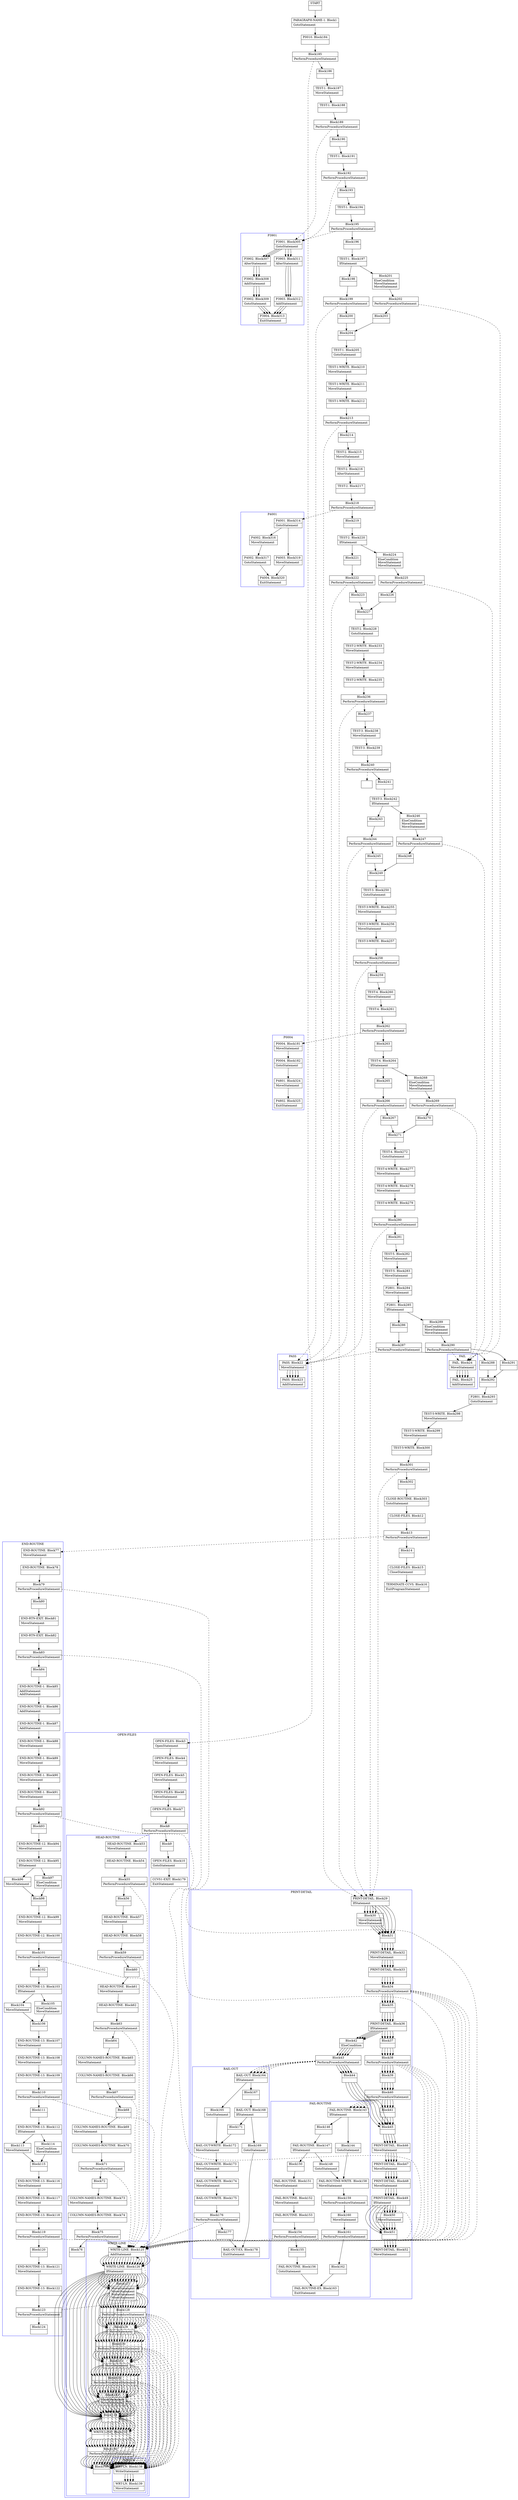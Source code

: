 digraph Cfg {
compound=true;
node [
shape = "record"
]

edge [
arrowtail = "empty"
]
Block0 [
label = "{START|}"
]
Block1 [
label = "{PARAGRAPH-NAME-1. Block1|GotoStatement\l}"
]
Block184 [
label = "{P0010. Block184|}"
]
Block185 [
label = "{Block185|PerformProcedureStatement\l}"
]
subgraph cluster_29{
color = blue;
label = "OPEN-FILES";
Block3 [
label = "{OPEN-FILES. Block3|OpenStatement\l}"
]
Block4 [
label = "{OPEN-FILES. Block4|MoveStatement\l}"
]
Block5 [
label = "{OPEN-FILES. Block5|MoveStatement\l}"
]
Block6 [
label = "{OPEN-FILES. Block6|MoveStatement\l}"
]
Block7 [
label = "{OPEN-FILES. Block7|}"
]
Block8 [
label = "{Block8|PerformProcedureStatement\l}"
]
subgraph cluster_1{
color = blue;
label = "HEAD-ROUTINE";
Block53 [
label = "{HEAD-ROUTINE. Block53|MoveStatement\l}"
]
Block54 [
label = "{HEAD-ROUTINE. Block54|}"
]
Block55 [
label = "{Block55|PerformProcedureStatement\l}"
]
subgraph cluster_7{
color = blue;
label = "WRITE-LINE";
Block125 [
label = "{WRITE-LINE. Block125|AddStatement\l}"
]
Block126 [
label = "{WRITE-LINE. Block126|IfStatement\l}"
]
Block127 [
label = "{Block127|MoveStatement\lMoveStatement\lWriteStatement\lMoveStatement\l}"
]
Block128 [
label = "{Block128|PerformProcedureStatement\l}"
]
subgraph cluster_20{
color = blue;
label = "WRT-LN";
Block138 [
label = "{WRT-LN. Block138|WriteStatement\l}"
]
Block139 [
label = "{WRT-LN. Block139|MoveStatement\l}"
]
Block138 -> Block139

}
Block128 -> Block138 [style=dashed]

Block129 [
label = "{Block129|MoveStatement\l}"
]
Block130 [
label = "{Block130|PerformProcedureStatement\l}"
]
subgraph cluster_21{
color = blue;
label = "WRT-LN";
Block138 [
label = "{WRT-LN. Block138|WriteStatement\l}"
]
Block139 [
label = "{WRT-LN. Block139|MoveStatement\l}"
]
Block138 -> Block139

}
Block130 -> Block138 [style=dashed]

Block131 [
label = "{Block131|MoveStatement\l}"
]
Block132 [
label = "{Block132|PerformProcedureStatement\l}"
]
subgraph cluster_22{
color = blue;
label = "WRT-LN";
Block138 [
label = "{WRT-LN. Block138|WriteStatement\l}"
]
Block139 [
label = "{WRT-LN. Block139|MoveStatement\l}"
]
Block138 -> Block139

}
Block132 -> Block138 [style=dashed]

Block133 [
label = "{Block133|MoveStatement\lMoveStatement\l}"
]
Block134 [
label = "{Block134|}"
]
Block135 [
label = "{WRITE-LINE. Block135|}"
]
Block136 [
label = "{Block136|PerformProcedureStatement\l}"
]
subgraph cluster_23{
color = blue;
label = "WRT-LN";
Block138 [
label = "{WRT-LN. Block138|WriteStatement\l}"
]
Block139 [
label = "{WRT-LN. Block139|MoveStatement\l}"
]
Block138 -> Block139

}
Block136 -> Block138 [style=dashed]

Block137 [
label = "{Block137|}"
]
Block125 -> Block126
Block126 -> Block127
Block126 -> Block134
Block127 -> Block128
Block128 -> Block129
Block129 -> Block130
Block130 -> Block131
Block131 -> Block132
Block132 -> Block133
Block133 -> Block134
Block134 -> Block135
Block135 -> Block136
Block136 -> Block137

}
Block55 -> Block125 [style=dashed]

Block56 [
label = "{Block56|}"
]
Block57 [
label = "{HEAD-ROUTINE. Block57|MoveStatement\l}"
]
Block58 [
label = "{HEAD-ROUTINE. Block58|}"
]
Block59 [
label = "{Block59|PerformProcedureStatement\l}"
]
subgraph cluster_8{
color = blue;
label = "WRITE-LINE";
Block125 [
label = "{WRITE-LINE. Block125|AddStatement\l}"
]
Block126 [
label = "{WRITE-LINE. Block126|IfStatement\l}"
]
Block127 [
label = "{Block127|MoveStatement\lMoveStatement\lWriteStatement\lMoveStatement\l}"
]
Block128 [
label = "{Block128|PerformProcedureStatement\l}"
]
Block128 -> Block138 [style=dashed]

Block129 [
label = "{Block129|MoveStatement\l}"
]
Block130 [
label = "{Block130|PerformProcedureStatement\l}"
]
Block130 -> Block138 [style=dashed]

Block131 [
label = "{Block131|MoveStatement\l}"
]
Block132 [
label = "{Block132|PerformProcedureStatement\l}"
]
Block132 -> Block138 [style=dashed]

Block133 [
label = "{Block133|MoveStatement\lMoveStatement\l}"
]
Block134 [
label = "{Block134|}"
]
Block135 [
label = "{WRITE-LINE. Block135|}"
]
Block136 [
label = "{Block136|PerformProcedureStatement\l}"
]
Block136 -> Block138 [style=dashed]

Block137 [
label = "{Block137|}"
]
Block125 -> Block126
Block126 -> Block127
Block126 -> Block134
Block127 -> Block128
Block128 -> Block129
Block129 -> Block130
Block130 -> Block131
Block131 -> Block132
Block132 -> Block133
Block133 -> Block134
Block134 -> Block135
Block135 -> Block136
Block136 -> Block137

}
Block59 -> Block125 [style=dashed]

Block60 [
label = "{Block60|}"
]
Block61 [
label = "{HEAD-ROUTINE. Block61|MoveStatement\l}"
]
Block62 [
label = "{HEAD-ROUTINE. Block62|}"
]
Block63 [
label = "{Block63|PerformProcedureStatement\l}"
]
subgraph cluster_9{
color = blue;
label = "WRITE-LINE";
Block125 [
label = "{WRITE-LINE. Block125|AddStatement\l}"
]
Block126 [
label = "{WRITE-LINE. Block126|IfStatement\l}"
]
Block127 [
label = "{Block127|MoveStatement\lMoveStatement\lWriteStatement\lMoveStatement\l}"
]
Block128 [
label = "{Block128|PerformProcedureStatement\l}"
]
Block128 -> Block138 [style=dashed]

Block129 [
label = "{Block129|MoveStatement\l}"
]
Block130 [
label = "{Block130|PerformProcedureStatement\l}"
]
Block130 -> Block138 [style=dashed]

Block131 [
label = "{Block131|MoveStatement\l}"
]
Block132 [
label = "{Block132|PerformProcedureStatement\l}"
]
Block132 -> Block138 [style=dashed]

Block133 [
label = "{Block133|MoveStatement\lMoveStatement\l}"
]
Block134 [
label = "{Block134|}"
]
Block135 [
label = "{WRITE-LINE. Block135|}"
]
Block136 [
label = "{Block136|PerformProcedureStatement\l}"
]
Block136 -> Block138 [style=dashed]

Block137 [
label = "{Block137|}"
]
Block125 -> Block126
Block126 -> Block127
Block126 -> Block134
Block127 -> Block128
Block128 -> Block129
Block129 -> Block130
Block130 -> Block131
Block131 -> Block132
Block132 -> Block133
Block133 -> Block134
Block134 -> Block135
Block135 -> Block136
Block136 -> Block137

}
Block63 -> Block125 [style=dashed]

Block64 [
label = "{Block64|}"
]
Block65 [
label = "{COLUMN-NAMES-ROUTINE. Block65|MoveStatement\l}"
]
Block66 [
label = "{COLUMN-NAMES-ROUTINE. Block66|}"
]
Block67 [
label = "{Block67|PerformProcedureStatement\l}"
]
subgraph cluster_10{
color = blue;
label = "WRITE-LINE";
Block125 [
label = "{WRITE-LINE. Block125|AddStatement\l}"
]
Block126 [
label = "{WRITE-LINE. Block126|IfStatement\l}"
]
Block127 [
label = "{Block127|MoveStatement\lMoveStatement\lWriteStatement\lMoveStatement\l}"
]
Block128 [
label = "{Block128|PerformProcedureStatement\l}"
]
Block128 -> Block138 [style=dashed]

Block129 [
label = "{Block129|MoveStatement\l}"
]
Block130 [
label = "{Block130|PerformProcedureStatement\l}"
]
Block130 -> Block138 [style=dashed]

Block131 [
label = "{Block131|MoveStatement\l}"
]
Block132 [
label = "{Block132|PerformProcedureStatement\l}"
]
Block132 -> Block138 [style=dashed]

Block133 [
label = "{Block133|MoveStatement\lMoveStatement\l}"
]
Block134 [
label = "{Block134|}"
]
Block135 [
label = "{WRITE-LINE. Block135|}"
]
Block136 [
label = "{Block136|PerformProcedureStatement\l}"
]
Block136 -> Block138 [style=dashed]

Block137 [
label = "{Block137|}"
]
Block125 -> Block126
Block126 -> Block127
Block126 -> Block134
Block127 -> Block128
Block128 -> Block129
Block129 -> Block130
Block130 -> Block131
Block131 -> Block132
Block132 -> Block133
Block133 -> Block134
Block134 -> Block135
Block135 -> Block136
Block136 -> Block137

}
Block67 -> Block125 [style=dashed]

Block68 [
label = "{Block68|}"
]
Block69 [
label = "{COLUMN-NAMES-ROUTINE. Block69|MoveStatement\l}"
]
Block70 [
label = "{COLUMN-NAMES-ROUTINE. Block70|}"
]
Block71 [
label = "{Block71|PerformProcedureStatement\l}"
]
subgraph cluster_11{
color = blue;
label = "WRITE-LINE";
Block125 [
label = "{WRITE-LINE. Block125|AddStatement\l}"
]
Block126 [
label = "{WRITE-LINE. Block126|IfStatement\l}"
]
Block127 [
label = "{Block127|MoveStatement\lMoveStatement\lWriteStatement\lMoveStatement\l}"
]
Block128 [
label = "{Block128|PerformProcedureStatement\l}"
]
Block128 -> Block138 [style=dashed]

Block129 [
label = "{Block129|MoveStatement\l}"
]
Block130 [
label = "{Block130|PerformProcedureStatement\l}"
]
Block130 -> Block138 [style=dashed]

Block131 [
label = "{Block131|MoveStatement\l}"
]
Block132 [
label = "{Block132|PerformProcedureStatement\l}"
]
Block132 -> Block138 [style=dashed]

Block133 [
label = "{Block133|MoveStatement\lMoveStatement\l}"
]
Block134 [
label = "{Block134|}"
]
Block135 [
label = "{WRITE-LINE. Block135|}"
]
Block136 [
label = "{Block136|PerformProcedureStatement\l}"
]
Block136 -> Block138 [style=dashed]

Block137 [
label = "{Block137|}"
]
Block125 -> Block126
Block126 -> Block127
Block126 -> Block134
Block127 -> Block128
Block128 -> Block129
Block129 -> Block130
Block130 -> Block131
Block131 -> Block132
Block132 -> Block133
Block133 -> Block134
Block134 -> Block135
Block135 -> Block136
Block136 -> Block137

}
Block71 -> Block125 [style=dashed]

Block72 [
label = "{Block72|}"
]
Block73 [
label = "{COLUMN-NAMES-ROUTINE. Block73|MoveStatement\l}"
]
Block74 [
label = "{COLUMN-NAMES-ROUTINE. Block74|}"
]
Block75 [
label = "{Block75|PerformProcedureStatement\l}"
]
subgraph cluster_12{
color = blue;
label = "WRITE-LINE";
Block125 [
label = "{WRITE-LINE. Block125|AddStatement\l}"
]
Block126 [
label = "{WRITE-LINE. Block126|IfStatement\l}"
]
Block127 [
label = "{Block127|MoveStatement\lMoveStatement\lWriteStatement\lMoveStatement\l}"
]
Block128 [
label = "{Block128|PerformProcedureStatement\l}"
]
Block128 -> Block138 [style=dashed]

Block129 [
label = "{Block129|MoveStatement\l}"
]
Block130 [
label = "{Block130|PerformProcedureStatement\l}"
]
Block130 -> Block138 [style=dashed]

Block131 [
label = "{Block131|MoveStatement\l}"
]
Block132 [
label = "{Block132|PerformProcedureStatement\l}"
]
Block132 -> Block138 [style=dashed]

Block133 [
label = "{Block133|MoveStatement\lMoveStatement\l}"
]
Block134 [
label = "{Block134|}"
]
Block135 [
label = "{WRITE-LINE. Block135|}"
]
Block136 [
label = "{Block136|PerformProcedureStatement\l}"
]
Block136 -> Block138 [style=dashed]

Block137 [
label = "{Block137|}"
]
Block125 -> Block126
Block126 -> Block127
Block126 -> Block134
Block127 -> Block128
Block128 -> Block129
Block129 -> Block130
Block130 -> Block131
Block131 -> Block132
Block132 -> Block133
Block133 -> Block134
Block134 -> Block135
Block135 -> Block136
Block136 -> Block137

}
Block75 -> Block125 [style=dashed]

Block76 [
label = "{Block76|}"
]
Block53 -> Block54
Block54 -> Block55
Block55 -> Block56
Block56 -> Block57
Block57 -> Block58
Block58 -> Block59
Block59 -> Block60
Block60 -> Block61
Block61 -> Block62
Block62 -> Block63
Block63 -> Block64
Block64 -> Block65
Block65 -> Block66
Block66 -> Block67
Block67 -> Block68
Block68 -> Block69
Block69 -> Block70
Block70 -> Block71
Block71 -> Block72
Block72 -> Block73
Block73 -> Block74
Block74 -> Block75
Block75 -> Block76

}
Block8 -> Block53 [style=dashed]

Block9 [
label = "{Block9|}"
]
Block10 [
label = "{OPEN-FILES. Block10|GotoStatement\l}"
]
Block179 [
label = "{CCVS1-EXIT. Block179|ExitStatement\l}"
]
Block3 -> Block4
Block4 -> Block5
Block5 -> Block6
Block6 -> Block7
Block7 -> Block8
Block8 -> Block9
Block9 -> Block10
Block10 -> Block179

}
Block185 -> Block3 [style=dashed]

Block186 [
label = "{Block186|}"
]
Block187 [
label = "{TEST-1. Block187|MoveStatement\l}"
]
Block188 [
label = "{TEST-1. Block188|}"
]
Block189 [
label = "{Block189|PerformProcedureStatement\l}"
]
subgraph cluster_30{
color = blue;
label = "P3901";
Block305 [
label = "{P3901. Block305|GotoStatement\l}"
]
Block307 [
label = "{P3902. Block307|AlterStatement\l}"
]
Block308 [
label = "{P3902. Block308|AddStatement\l}"
]
Block309 [
label = "{P3902. Block309|GotoStatement\l}"
]
Block313 [
label = "{P3904. Block313|ExitStatement\l}"
]
Block311 [
label = "{P3903. Block311|AlterStatement\l}"
]
Block312 [
label = "{P3903. Block312|AddStatement\l}"
]
Block305 -> Block307
Block305 -> Block311
Block307 -> Block308
Block308 -> Block309
Block309 -> Block313
Block311 -> Block312
Block312 -> Block313

}
Block189 -> Block305 [style=dashed]

Block190 [
label = "{Block190|}"
]
Block191 [
label = "{TEST-1. Block191|}"
]
Block192 [
label = "{Block192|PerformProcedureStatement\l}"
]
subgraph cluster_31{
color = blue;
label = "P3901";
Block305 [
label = "{P3901. Block305|GotoStatement\l}"
]
Block307 [
label = "{P3902. Block307|AlterStatement\l}"
]
Block308 [
label = "{P3902. Block308|AddStatement\l}"
]
Block309 [
label = "{P3902. Block309|GotoStatement\l}"
]
Block313 [
label = "{P3904. Block313|ExitStatement\l}"
]
Block311 [
label = "{P3903. Block311|AlterStatement\l}"
]
Block312 [
label = "{P3903. Block312|AddStatement\l}"
]
Block305 -> Block307
Block305 -> Block311
Block307 -> Block308
Block308 -> Block309
Block309 -> Block313
Block311 -> Block312
Block312 -> Block313

}
Block192 -> Block305 [style=dashed]

Block193 [
label = "{Block193|}"
]
Block194 [
label = "{TEST-1. Block194|}"
]
Block195 [
label = "{Block195|PerformProcedureStatement\l}"
]
subgraph cluster_32{
color = blue;
label = "P3901";
Block305 [
label = "{P3901. Block305|GotoStatement\l}"
]
Block307 [
label = "{P3902. Block307|AlterStatement\l}"
]
Block308 [
label = "{P3902. Block308|AddStatement\l}"
]
Block309 [
label = "{P3902. Block309|GotoStatement\l}"
]
Block313 [
label = "{P3904. Block313|ExitStatement\l}"
]
Block311 [
label = "{P3903. Block311|AlterStatement\l}"
]
Block312 [
label = "{P3903. Block312|AddStatement\l}"
]
Block305 -> Block307
Block305 -> Block311
Block307 -> Block308
Block308 -> Block309
Block309 -> Block313
Block311 -> Block312
Block312 -> Block313

}
Block195 -> Block305 [style=dashed]

Block196 [
label = "{Block196|}"
]
Block197 [
label = "{TEST-1. Block197|IfStatement\l}"
]
Block198 [
label = "{Block198|}"
]
Block199 [
label = "{Block199|PerformProcedureStatement\l}"
]
subgraph cluster_33{
color = blue;
label = "PASS";
Block22 [
label = "{PASS. Block22|MoveStatement\l}"
]
Block23 [
label = "{PASS. Block23|AddStatement\l}"
]
Block22 -> Block23

}
Block199 -> Block22 [style=dashed]

Block200 [
label = "{Block200|}"
]
Block204 [
label = "{Block204|}"
]
Block205 [
label = "{TEST-1. Block205|GotoStatement\l}"
]
Block210 [
label = "{TEST-1-WRITE. Block210|MoveStatement\l}"
]
Block211 [
label = "{TEST-1-WRITE. Block211|MoveStatement\l}"
]
Block212 [
label = "{TEST-1-WRITE. Block212|}"
]
Block213 [
label = "{Block213|PerformProcedureStatement\l}"
]
subgraph cluster_36{
color = blue;
label = "PRINT-DETAIL";
Block29 [
label = "{PRINT-DETAIL. Block29|IfStatement\l}"
]
Block30 [
label = "{Block30|MoveStatement\lMoveStatement\l}"
]
Block31 [
label = "{Block31|}"
]
Block32 [
label = "{PRINT-DETAIL. Block32|MoveStatement\l}"
]
Block33 [
label = "{PRINT-DETAIL. Block33|}"
]
Block34 [
label = "{Block34|PerformProcedureStatement\l}"
]
subgraph cluster_3{
color = blue;
label = "WRITE-LINE";
Block125 [
label = "{WRITE-LINE. Block125|AddStatement\l}"
]
Block126 [
label = "{WRITE-LINE. Block126|IfStatement\l}"
]
Block127 [
label = "{Block127|MoveStatement\lMoveStatement\lWriteStatement\lMoveStatement\l}"
]
Block128 [
label = "{Block128|PerformProcedureStatement\l}"
]
Block128 -> Block138 [style=dashed]

Block129 [
label = "{Block129|MoveStatement\l}"
]
Block130 [
label = "{Block130|PerformProcedureStatement\l}"
]
Block130 -> Block138 [style=dashed]

Block131 [
label = "{Block131|MoveStatement\l}"
]
Block132 [
label = "{Block132|PerformProcedureStatement\l}"
]
Block132 -> Block138 [style=dashed]

Block133 [
label = "{Block133|MoveStatement\lMoveStatement\l}"
]
Block134 [
label = "{Block134|}"
]
Block135 [
label = "{WRITE-LINE. Block135|}"
]
Block136 [
label = "{Block136|PerformProcedureStatement\l}"
]
Block136 -> Block138 [style=dashed]

Block137 [
label = "{Block137|}"
]
Block125 -> Block126
Block126 -> Block127
Block126 -> Block134
Block127 -> Block128
Block128 -> Block129
Block129 -> Block130
Block130 -> Block131
Block131 -> Block132
Block132 -> Block133
Block133 -> Block134
Block134 -> Block135
Block135 -> Block136
Block136 -> Block137

}
Block34 -> Block125 [style=dashed]

Block35 [
label = "{Block35|}"
]
Block36 [
label = "{PRINT-DETAIL. Block36|IfStatement\l}"
]
Block37 [
label = "{Block37|}"
]
Block38 [
label = "{Block38|PerformProcedureStatement\l}"
]
subgraph cluster_4{
color = blue;
label = "WRITE-LINE";
Block125 [
label = "{WRITE-LINE. Block125|AddStatement\l}"
]
Block126 [
label = "{WRITE-LINE. Block126|IfStatement\l}"
]
Block127 [
label = "{Block127|MoveStatement\lMoveStatement\lWriteStatement\lMoveStatement\l}"
]
Block128 [
label = "{Block128|PerformProcedureStatement\l}"
]
Block128 -> Block138 [style=dashed]

Block129 [
label = "{Block129|MoveStatement\l}"
]
Block130 [
label = "{Block130|PerformProcedureStatement\l}"
]
Block130 -> Block138 [style=dashed]

Block131 [
label = "{Block131|MoveStatement\l}"
]
Block132 [
label = "{Block132|PerformProcedureStatement\l}"
]
Block132 -> Block138 [style=dashed]

Block133 [
label = "{Block133|MoveStatement\lMoveStatement\l}"
]
Block134 [
label = "{Block134|}"
]
Block135 [
label = "{WRITE-LINE. Block135|}"
]
Block136 [
label = "{Block136|PerformProcedureStatement\l}"
]
Block136 -> Block138 [style=dashed]

Block137 [
label = "{Block137|}"
]
Block125 -> Block126
Block126 -> Block127
Block126 -> Block134
Block127 -> Block128
Block128 -> Block129
Block129 -> Block130
Block130 -> Block131
Block131 -> Block132
Block132 -> Block133
Block133 -> Block134
Block134 -> Block135
Block135 -> Block136
Block136 -> Block137

}
Block38 -> Block125 [style=dashed]

Block39 [
label = "{Block39|}"
]
Block40 [
label = "{Block40|PerformProcedureStatement\l}"
]
subgraph cluster_5{
color = blue;
label = "FAIL-ROUTINE";
Block143 [
label = "{FAIL-ROUTINE. Block143|IfStatement\l}"
]
Block144 [
label = "{Block144|GotoStatement\l}"
]
Block158 [
label = "{FAIL-ROUTINE-WRITE. Block158|MoveStatement\l}"
]
Block159 [
label = "{Block159|PerformProcedureStatement\l}"
]
subgraph cluster_26{
color = blue;
label = "WRITE-LINE";
Block125 [
label = "{WRITE-LINE. Block125|AddStatement\l}"
]
Block126 [
label = "{WRITE-LINE. Block126|IfStatement\l}"
]
Block127 [
label = "{Block127|MoveStatement\lMoveStatement\lWriteStatement\lMoveStatement\l}"
]
Block128 [
label = "{Block128|PerformProcedureStatement\l}"
]
Block128 -> Block138 [style=dashed]

Block129 [
label = "{Block129|MoveStatement\l}"
]
Block130 [
label = "{Block130|PerformProcedureStatement\l}"
]
Block130 -> Block138 [style=dashed]

Block131 [
label = "{Block131|MoveStatement\l}"
]
Block132 [
label = "{Block132|PerformProcedureStatement\l}"
]
Block132 -> Block138 [style=dashed]

Block133 [
label = "{Block133|MoveStatement\lMoveStatement\l}"
]
Block134 [
label = "{Block134|}"
]
Block135 [
label = "{WRITE-LINE. Block135|}"
]
Block136 [
label = "{Block136|PerformProcedureStatement\l}"
]
Block136 -> Block138 [style=dashed]

Block137 [
label = "{Block137|}"
]
Block125 -> Block126
Block126 -> Block127
Block126 -> Block134
Block127 -> Block128
Block128 -> Block129
Block129 -> Block130
Block130 -> Block131
Block131 -> Block132
Block132 -> Block133
Block133 -> Block134
Block134 -> Block135
Block135 -> Block136
Block136 -> Block137

}
Block159 -> Block125 [style=dashed]

Block160 [
label = "{Block160|MoveStatement\l}"
]
Block161 [
label = "{Block161|PerformProcedureStatement\l}"
]
subgraph cluster_27{
color = blue;
label = "WRITE-LINE";
Block125 [
label = "{WRITE-LINE. Block125|AddStatement\l}"
]
Block126 [
label = "{WRITE-LINE. Block126|IfStatement\l}"
]
Block127 [
label = "{Block127|MoveStatement\lMoveStatement\lWriteStatement\lMoveStatement\l}"
]
Block128 [
label = "{Block128|PerformProcedureStatement\l}"
]
Block128 -> Block138 [style=dashed]

Block129 [
label = "{Block129|MoveStatement\l}"
]
Block130 [
label = "{Block130|PerformProcedureStatement\l}"
]
Block130 -> Block138 [style=dashed]

Block131 [
label = "{Block131|MoveStatement\l}"
]
Block132 [
label = "{Block132|PerformProcedureStatement\l}"
]
Block132 -> Block138 [style=dashed]

Block133 [
label = "{Block133|MoveStatement\lMoveStatement\l}"
]
Block134 [
label = "{Block134|}"
]
Block135 [
label = "{WRITE-LINE. Block135|}"
]
Block136 [
label = "{Block136|PerformProcedureStatement\l}"
]
Block136 -> Block138 [style=dashed]

Block137 [
label = "{Block137|}"
]
Block125 -> Block126
Block126 -> Block127
Block126 -> Block134
Block127 -> Block128
Block128 -> Block129
Block129 -> Block130
Block130 -> Block131
Block131 -> Block132
Block132 -> Block133
Block133 -> Block134
Block134 -> Block135
Block135 -> Block136
Block136 -> Block137

}
Block161 -> Block125 [style=dashed]

Block162 [
label = "{Block162|}"
]
Block163 [
label = "{FAIL-ROUTINE-EX. Block163|ExitStatement\l}"
]
Block146 [
label = "{Block146|}"
]
Block147 [
label = "{FAIL-ROUTINE. Block147|IfStatement\l}"
]
Block148 [
label = "{Block148|GotoStatement\l}"
]
Block150 [
label = "{Block150|}"
]
Block151 [
label = "{FAIL-ROUTINE. Block151|MoveStatement\l}"
]
Block152 [
label = "{FAIL-ROUTINE. Block152|MoveStatement\l}"
]
Block153 [
label = "{FAIL-ROUTINE. Block153|}"
]
Block154 [
label = "{Block154|PerformProcedureStatement\l}"
]
subgraph cluster_25{
color = blue;
label = "WRITE-LINE";
Block125 [
label = "{WRITE-LINE. Block125|AddStatement\l}"
]
Block126 [
label = "{WRITE-LINE. Block126|IfStatement\l}"
]
Block127 [
label = "{Block127|MoveStatement\lMoveStatement\lWriteStatement\lMoveStatement\l}"
]
Block128 [
label = "{Block128|PerformProcedureStatement\l}"
]
Block128 -> Block138 [style=dashed]

Block129 [
label = "{Block129|MoveStatement\l}"
]
Block130 [
label = "{Block130|PerformProcedureStatement\l}"
]
Block130 -> Block138 [style=dashed]

Block131 [
label = "{Block131|MoveStatement\l}"
]
Block132 [
label = "{Block132|PerformProcedureStatement\l}"
]
Block132 -> Block138 [style=dashed]

Block133 [
label = "{Block133|MoveStatement\lMoveStatement\l}"
]
Block134 [
label = "{Block134|}"
]
Block135 [
label = "{WRITE-LINE. Block135|}"
]
Block136 [
label = "{Block136|PerformProcedureStatement\l}"
]
Block136 -> Block138 [style=dashed]

Block137 [
label = "{Block137|}"
]
Block125 -> Block126
Block126 -> Block127
Block126 -> Block134
Block127 -> Block128
Block128 -> Block129
Block129 -> Block130
Block130 -> Block131
Block131 -> Block132
Block132 -> Block133
Block133 -> Block134
Block134 -> Block135
Block135 -> Block136
Block136 -> Block137

}
Block154 -> Block125 [style=dashed]

Block155 [
label = "{Block155|}"
]
Block156 [
label = "{FAIL-ROUTINE. Block156|GotoStatement\l}"
]
Block143 -> Block144
Block143 -> Block146
Block144 -> Block158
Block158 -> Block159
Block159 -> Block160
Block160 -> Block161
Block161 -> Block162
Block162 -> Block163
Block146 -> Block147
Block147 -> Block148
Block147 -> Block150
Block148 -> Block158
Block150 -> Block151
Block151 -> Block152
Block152 -> Block153
Block153 -> Block154
Block154 -> Block155
Block155 -> Block156
Block156 -> Block163

}
Block40 -> Block143 [style=dashed]

Block41 [
label = "{Block41|}"
]
Block45 [
label = "{Block45|}"
]
Block46 [
label = "{PRINT-DETAIL. Block46|MoveStatement\l}"
]
Block47 [
label = "{PRINT-DETAIL. Block47|MoveStatement\l}"
]
Block48 [
label = "{PRINT-DETAIL. Block48|MoveStatement\l}"
]
Block49 [
label = "{PRINT-DETAIL. Block49|IfStatement\l}"
]
Block50 [
label = "{Block50|MoveStatement\l}"
]
Block51 [
label = "{Block51|}"
]
Block52 [
label = "{PRINT-DETAIL. Block52|MoveStatement\l}"
]
Block42 [
label = "{Block42|ElseCondition\l}"
]
Block43 [
label = "{Block43|PerformProcedureStatement\l}"
]
subgraph cluster_6{
color = blue;
label = "BAIL-OUT";
Block164 [
label = "{BAIL-OUT. Block164|IfStatement\l}"
]
Block165 [
label = "{Block165|GotoStatement\l}"
]
Block172 [
label = "{BAIL-OUT-WRITE. Block172|MoveStatement\l}"
]
Block173 [
label = "{BAIL-OUT-WRITE. Block173|MoveStatement\l}"
]
Block174 [
label = "{BAIL-OUT-WRITE. Block174|MoveStatement\l}"
]
Block175 [
label = "{BAIL-OUT-WRITE. Block175|}"
]
Block176 [
label = "{Block176|PerformProcedureStatement\l}"
]
subgraph cluster_28{
color = blue;
label = "WRITE-LINE";
Block125 [
label = "{WRITE-LINE. Block125|AddStatement\l}"
]
Block126 [
label = "{WRITE-LINE. Block126|IfStatement\l}"
]
Block127 [
label = "{Block127|MoveStatement\lMoveStatement\lWriteStatement\lMoveStatement\l}"
]
Block128 [
label = "{Block128|PerformProcedureStatement\l}"
]
Block128 -> Block138 [style=dashed]

Block129 [
label = "{Block129|MoveStatement\l}"
]
Block130 [
label = "{Block130|PerformProcedureStatement\l}"
]
Block130 -> Block138 [style=dashed]

Block131 [
label = "{Block131|MoveStatement\l}"
]
Block132 [
label = "{Block132|PerformProcedureStatement\l}"
]
Block132 -> Block138 [style=dashed]

Block133 [
label = "{Block133|MoveStatement\lMoveStatement\l}"
]
Block134 [
label = "{Block134|}"
]
Block135 [
label = "{WRITE-LINE. Block135|}"
]
Block136 [
label = "{Block136|PerformProcedureStatement\l}"
]
Block136 -> Block138 [style=dashed]

Block137 [
label = "{Block137|}"
]
Block125 -> Block126
Block126 -> Block127
Block126 -> Block134
Block127 -> Block128
Block128 -> Block129
Block129 -> Block130
Block130 -> Block131
Block131 -> Block132
Block132 -> Block133
Block133 -> Block134
Block134 -> Block135
Block135 -> Block136
Block136 -> Block137

}
Block176 -> Block125 [style=dashed]

Block177 [
label = "{Block177|}"
]
Block178 [
label = "{BAIL-OUT-EX. Block178|ExitStatement\l}"
]
Block167 [
label = "{Block167|}"
]
Block168 [
label = "{BAIL-OUT. Block168|IfStatement\l}"
]
Block169 [
label = "{Block169|GotoStatement\l}"
]
Block171 [
label = "{Block171|}"
]
Block164 -> Block165
Block164 -> Block167
Block165 -> Block172
Block172 -> Block173
Block173 -> Block174
Block174 -> Block175
Block175 -> Block176
Block176 -> Block177
Block177 -> Block178
Block167 -> Block168
Block168 -> Block169
Block168 -> Block171
Block169 -> Block178
Block171 -> Block172

}
Block43 -> Block164 [style=dashed]

Block44 [
label = "{Block44|}"
]
Block29 -> Block30
Block29 -> Block31
Block30 -> Block31
Block31 -> Block32
Block32 -> Block33
Block33 -> Block34
Block34 -> Block35
Block35 -> Block36
Block36 -> Block37
Block36 -> Block42
Block37 -> Block38
Block38 -> Block39
Block39 -> Block40
Block40 -> Block41
Block41 -> Block45
Block45 -> Block46
Block46 -> Block47
Block47 -> Block48
Block48 -> Block49
Block49 -> Block50
Block49 -> Block51
Block50 -> Block51
Block51 -> Block52
Block42 -> Block43
Block43 -> Block44
Block44 -> Block45

}
Block213 -> Block29 [style=dashed]

Block214 [
label = "{Block214|}"
]
Block215 [
label = "{TEST-2. Block215|MoveStatement\l}"
]
Block216 [
label = "{TEST-2. Block216|AlterStatement\l}"
]
Block217 [
label = "{TEST-2. Block217|}"
]
Block218 [
label = "{Block218|PerformProcedureStatement\l}"
]
subgraph cluster_37{
color = blue;
label = "P4001";
Block314 [
label = "{P4001. Block314|GotoStatement\l}"
]
Block316 [
label = "{P4002. Block316|MoveStatement\l}"
]
Block317 [
label = "{P4002. Block317|GotoStatement\l}"
]
Block320 [
label = "{P4004. Block320|ExitStatement\l}"
]
Block319 [
label = "{P4003. Block319|MoveStatement\l}"
]
Block314 -> Block316
Block314 -> Block319
Block316 -> Block317
Block317 -> Block320
Block319 -> Block320

}
Block218 -> Block314 [style=dashed]

Block219 [
label = "{Block219|}"
]
Block220 [
label = "{TEST-2. Block220|IfStatement\l}"
]
Block221 [
label = "{Block221|}"
]
Block222 [
label = "{Block222|PerformProcedureStatement\l}"
]
subgraph cluster_38{
color = blue;
label = "PASS";
Block22 [
label = "{PASS. Block22|MoveStatement\l}"
]
Block23 [
label = "{PASS. Block23|AddStatement\l}"
]
Block22 -> Block23

}
Block222 -> Block22 [style=dashed]

Block223 [
label = "{Block223|}"
]
Block227 [
label = "{Block227|}"
]
Block228 [
label = "{TEST-2. Block228|GotoStatement\l}"
]
Block233 [
label = "{TEST-2-WRITE. Block233|MoveStatement\l}"
]
Block234 [
label = "{TEST-2-WRITE. Block234|MoveStatement\l}"
]
Block235 [
label = "{TEST-2-WRITE. Block235|}"
]
Block236 [
label = "{Block236|PerformProcedureStatement\l}"
]
subgraph cluster_41{
color = blue;
label = "PRINT-DETAIL";
Block29 [
label = "{PRINT-DETAIL. Block29|IfStatement\l}"
]
Block30 [
label = "{Block30|MoveStatement\lMoveStatement\l}"
]
Block31 [
label = "{Block31|}"
]
Block32 [
label = "{PRINT-DETAIL. Block32|MoveStatement\l}"
]
Block33 [
label = "{PRINT-DETAIL. Block33|}"
]
Block34 [
label = "{Block34|PerformProcedureStatement\l}"
]
Block34 -> Block125 [style=dashed]

Block35 [
label = "{Block35|}"
]
Block36 [
label = "{PRINT-DETAIL. Block36|IfStatement\l}"
]
Block37 [
label = "{Block37|}"
]
Block38 [
label = "{Block38|PerformProcedureStatement\l}"
]
Block38 -> Block125 [style=dashed]

Block39 [
label = "{Block39|}"
]
Block40 [
label = "{Block40|PerformProcedureStatement\l}"
]
Block40 -> Block143 [style=dashed]

Block41 [
label = "{Block41|}"
]
Block45 [
label = "{Block45|}"
]
Block46 [
label = "{PRINT-DETAIL. Block46|MoveStatement\l}"
]
Block47 [
label = "{PRINT-DETAIL. Block47|MoveStatement\l}"
]
Block48 [
label = "{PRINT-DETAIL. Block48|MoveStatement\l}"
]
Block49 [
label = "{PRINT-DETAIL. Block49|IfStatement\l}"
]
Block50 [
label = "{Block50|MoveStatement\l}"
]
Block51 [
label = "{Block51|}"
]
Block52 [
label = "{PRINT-DETAIL. Block52|MoveStatement\l}"
]
Block42 [
label = "{Block42|ElseCondition\l}"
]
Block43 [
label = "{Block43|PerformProcedureStatement\l}"
]
Block43 -> Block164 [style=dashed]

Block44 [
label = "{Block44|}"
]
Block29 -> Block30
Block29 -> Block31
Block30 -> Block31
Block31 -> Block32
Block32 -> Block33
Block33 -> Block34
Block34 -> Block35
Block35 -> Block36
Block36 -> Block37
Block36 -> Block42
Block37 -> Block38
Block38 -> Block39
Block39 -> Block40
Block40 -> Block41
Block41 -> Block45
Block45 -> Block46
Block46 -> Block47
Block47 -> Block48
Block48 -> Block49
Block49 -> Block50
Block49 -> Block51
Block50 -> Block51
Block51 -> Block52
Block42 -> Block43
Block43 -> Block44
Block44 -> Block45

}
Block236 -> Block29 [style=dashed]

Block237 [
label = "{Block237|}"
]
Block238 [
label = "{TEST-3. Block238|MoveStatement\l}"
]
Block239 [
label = "{TEST-3. Block239|}"
]
Block240 [
label = "{Block240|PerformProcedureStatement\l}"
]
subgraph cluster_42{
color = blue;
}
Block240 -> "" [style=dashed]

Block241 [
label = "{Block241|}"
]
Block242 [
label = "{TEST-3. Block242|IfStatement\l}"
]
Block243 [
label = "{Block243|}"
]
Block244 [
label = "{Block244|PerformProcedureStatement\l}"
]
subgraph cluster_43{
color = blue;
label = "PASS";
Block22 [
label = "{PASS. Block22|MoveStatement\l}"
]
Block23 [
label = "{PASS. Block23|AddStatement\l}"
]
Block22 -> Block23

}
Block244 -> Block22 [style=dashed]

Block245 [
label = "{Block245|}"
]
Block249 [
label = "{Block249|}"
]
Block250 [
label = "{TEST-3. Block250|GotoStatement\l}"
]
Block255 [
label = "{TEST-3-WRITE. Block255|MoveStatement\l}"
]
Block256 [
label = "{TEST-3-WRITE. Block256|MoveStatement\l}"
]
Block257 [
label = "{TEST-3-WRITE. Block257|}"
]
Block258 [
label = "{Block258|PerformProcedureStatement\l}"
]
subgraph cluster_46{
color = blue;
label = "PRINT-DETAIL";
Block29 [
label = "{PRINT-DETAIL. Block29|IfStatement\l}"
]
Block30 [
label = "{Block30|MoveStatement\lMoveStatement\l}"
]
Block31 [
label = "{Block31|}"
]
Block32 [
label = "{PRINT-DETAIL. Block32|MoveStatement\l}"
]
Block33 [
label = "{PRINT-DETAIL. Block33|}"
]
Block34 [
label = "{Block34|PerformProcedureStatement\l}"
]
Block34 -> Block125 [style=dashed]

Block35 [
label = "{Block35|}"
]
Block36 [
label = "{PRINT-DETAIL. Block36|IfStatement\l}"
]
Block37 [
label = "{Block37|}"
]
Block38 [
label = "{Block38|PerformProcedureStatement\l}"
]
Block38 -> Block125 [style=dashed]

Block39 [
label = "{Block39|}"
]
Block40 [
label = "{Block40|PerformProcedureStatement\l}"
]
Block40 -> Block143 [style=dashed]

Block41 [
label = "{Block41|}"
]
Block45 [
label = "{Block45|}"
]
Block46 [
label = "{PRINT-DETAIL. Block46|MoveStatement\l}"
]
Block47 [
label = "{PRINT-DETAIL. Block47|MoveStatement\l}"
]
Block48 [
label = "{PRINT-DETAIL. Block48|MoveStatement\l}"
]
Block49 [
label = "{PRINT-DETAIL. Block49|IfStatement\l}"
]
Block50 [
label = "{Block50|MoveStatement\l}"
]
Block51 [
label = "{Block51|}"
]
Block52 [
label = "{PRINT-DETAIL. Block52|MoveStatement\l}"
]
Block42 [
label = "{Block42|ElseCondition\l}"
]
Block43 [
label = "{Block43|PerformProcedureStatement\l}"
]
Block43 -> Block164 [style=dashed]

Block44 [
label = "{Block44|}"
]
Block29 -> Block30
Block29 -> Block31
Block30 -> Block31
Block31 -> Block32
Block32 -> Block33
Block33 -> Block34
Block34 -> Block35
Block35 -> Block36
Block36 -> Block37
Block36 -> Block42
Block37 -> Block38
Block38 -> Block39
Block39 -> Block40
Block40 -> Block41
Block41 -> Block45
Block45 -> Block46
Block46 -> Block47
Block47 -> Block48
Block48 -> Block49
Block49 -> Block50
Block49 -> Block51
Block50 -> Block51
Block51 -> Block52
Block42 -> Block43
Block43 -> Block44
Block44 -> Block45

}
Block258 -> Block29 [style=dashed]

Block259 [
label = "{Block259|}"
]
Block260 [
label = "{TEST-4. Block260|MoveStatement\l}"
]
Block261 [
label = "{TEST-4. Block261|}"
]
Block262 [
label = "{Block262|PerformProcedureStatement\l}"
]
subgraph cluster_47{
color = blue;
label = "P0004";
Block181 [
label = "{P0004. Block181|MoveStatement\l}"
]
Block182 [
label = "{P0004. Block182|GotoStatement\l}"
]
Block324 [
label = "{P4801. Block324|MoveStatement\l}"
]
Block325 [
label = "{P4802. Block325|ExitStatement\l}"
]
Block181 -> Block182
Block182 -> Block324
Block324 -> Block325

}
Block262 -> Block181 [style=dashed]

Block263 [
label = "{Block263|}"
]
Block264 [
label = "{TEST-4. Block264|IfStatement\l}"
]
Block265 [
label = "{Block265|}"
]
Block266 [
label = "{Block266|PerformProcedureStatement\l}"
]
subgraph cluster_48{
color = blue;
label = "PASS";
Block22 [
label = "{PASS. Block22|MoveStatement\l}"
]
Block23 [
label = "{PASS. Block23|AddStatement\l}"
]
Block22 -> Block23

}
Block266 -> Block22 [style=dashed]

Block267 [
label = "{Block267|}"
]
Block271 [
label = "{Block271|}"
]
Block272 [
label = "{TEST-4. Block272|GotoStatement\l}"
]
Block277 [
label = "{TEST-4-WRITE. Block277|MoveStatement\l}"
]
Block278 [
label = "{TEST-4-WRITE. Block278|MoveStatement\l}"
]
Block279 [
label = "{TEST-4-WRITE. Block279|}"
]
Block280 [
label = "{Block280|PerformProcedureStatement\l}"
]
subgraph cluster_51{
color = blue;
label = "PRINT-DETAIL";
Block29 [
label = "{PRINT-DETAIL. Block29|IfStatement\l}"
]
Block30 [
label = "{Block30|MoveStatement\lMoveStatement\l}"
]
Block31 [
label = "{Block31|}"
]
Block32 [
label = "{PRINT-DETAIL. Block32|MoveStatement\l}"
]
Block33 [
label = "{PRINT-DETAIL. Block33|}"
]
Block34 [
label = "{Block34|PerformProcedureStatement\l}"
]
Block34 -> Block125 [style=dashed]

Block35 [
label = "{Block35|}"
]
Block36 [
label = "{PRINT-DETAIL. Block36|IfStatement\l}"
]
Block37 [
label = "{Block37|}"
]
Block38 [
label = "{Block38|PerformProcedureStatement\l}"
]
Block38 -> Block125 [style=dashed]

Block39 [
label = "{Block39|}"
]
Block40 [
label = "{Block40|PerformProcedureStatement\l}"
]
Block40 -> Block143 [style=dashed]

Block41 [
label = "{Block41|}"
]
Block45 [
label = "{Block45|}"
]
Block46 [
label = "{PRINT-DETAIL. Block46|MoveStatement\l}"
]
Block47 [
label = "{PRINT-DETAIL. Block47|MoveStatement\l}"
]
Block48 [
label = "{PRINT-DETAIL. Block48|MoveStatement\l}"
]
Block49 [
label = "{PRINT-DETAIL. Block49|IfStatement\l}"
]
Block50 [
label = "{Block50|MoveStatement\l}"
]
Block51 [
label = "{Block51|}"
]
Block52 [
label = "{PRINT-DETAIL. Block52|MoveStatement\l}"
]
Block42 [
label = "{Block42|ElseCondition\l}"
]
Block43 [
label = "{Block43|PerformProcedureStatement\l}"
]
Block43 -> Block164 [style=dashed]

Block44 [
label = "{Block44|}"
]
Block29 -> Block30
Block29 -> Block31
Block30 -> Block31
Block31 -> Block32
Block32 -> Block33
Block33 -> Block34
Block34 -> Block35
Block35 -> Block36
Block36 -> Block37
Block36 -> Block42
Block37 -> Block38
Block38 -> Block39
Block39 -> Block40
Block40 -> Block41
Block41 -> Block45
Block45 -> Block46
Block46 -> Block47
Block47 -> Block48
Block48 -> Block49
Block49 -> Block50
Block49 -> Block51
Block50 -> Block51
Block51 -> Block52
Block42 -> Block43
Block43 -> Block44
Block44 -> Block45

}
Block280 -> Block29 [style=dashed]

Block281 [
label = "{Block281|}"
]
Block282 [
label = "{TEST-5. Block282|MoveStatement\l}"
]
Block283 [
label = "{TEST-5. Block283|MoveStatement\l}"
]
Block284 [
label = "{P2801. Block284|MoveStatement\l}"
]
Block285 [
label = "{P2801. Block285|IfStatement\l}"
]
Block286 [
label = "{Block286|}"
]
Block287 [
label = "{Block287|PerformProcedureStatement\l}"
]
subgraph cluster_52{
color = blue;
label = "PASS";
Block22 [
label = "{PASS. Block22|MoveStatement\l}"
]
Block23 [
label = "{PASS. Block23|AddStatement\l}"
]
Block22 -> Block23

}
Block287 -> Block22 [style=dashed]

Block288 [
label = "{Block288|}"
]
Block292 [
label = "{Block292|}"
]
Block293 [
label = "{P2801. Block293|GotoStatement\l}"
]
Block298 [
label = "{TEST-5-WRITE. Block298|MoveStatement\l}"
]
Block299 [
label = "{TEST-5-WRITE. Block299|MoveStatement\l}"
]
Block300 [
label = "{TEST-5-WRITE. Block300|}"
]
Block301 [
label = "{Block301|PerformProcedureStatement\l}"
]
subgraph cluster_55{
color = blue;
label = "PRINT-DETAIL";
Block29 [
label = "{PRINT-DETAIL. Block29|IfStatement\l}"
]
Block30 [
label = "{Block30|MoveStatement\lMoveStatement\l}"
]
Block31 [
label = "{Block31|}"
]
Block32 [
label = "{PRINT-DETAIL. Block32|MoveStatement\l}"
]
Block33 [
label = "{PRINT-DETAIL. Block33|}"
]
Block34 [
label = "{Block34|PerformProcedureStatement\l}"
]
Block34 -> Block125 [style=dashed]

Block35 [
label = "{Block35|}"
]
Block36 [
label = "{PRINT-DETAIL. Block36|IfStatement\l}"
]
Block37 [
label = "{Block37|}"
]
Block38 [
label = "{Block38|PerformProcedureStatement\l}"
]
Block38 -> Block125 [style=dashed]

Block39 [
label = "{Block39|}"
]
Block40 [
label = "{Block40|PerformProcedureStatement\l}"
]
Block40 -> Block143 [style=dashed]

Block41 [
label = "{Block41|}"
]
Block45 [
label = "{Block45|}"
]
Block46 [
label = "{PRINT-DETAIL. Block46|MoveStatement\l}"
]
Block47 [
label = "{PRINT-DETAIL. Block47|MoveStatement\l}"
]
Block48 [
label = "{PRINT-DETAIL. Block48|MoveStatement\l}"
]
Block49 [
label = "{PRINT-DETAIL. Block49|IfStatement\l}"
]
Block50 [
label = "{Block50|MoveStatement\l}"
]
Block51 [
label = "{Block51|}"
]
Block52 [
label = "{PRINT-DETAIL. Block52|MoveStatement\l}"
]
Block42 [
label = "{Block42|ElseCondition\l}"
]
Block43 [
label = "{Block43|PerformProcedureStatement\l}"
]
Block43 -> Block164 [style=dashed]

Block44 [
label = "{Block44|}"
]
Block29 -> Block30
Block29 -> Block31
Block30 -> Block31
Block31 -> Block32
Block32 -> Block33
Block33 -> Block34
Block34 -> Block35
Block35 -> Block36
Block36 -> Block37
Block36 -> Block42
Block37 -> Block38
Block38 -> Block39
Block39 -> Block40
Block40 -> Block41
Block41 -> Block45
Block45 -> Block46
Block46 -> Block47
Block47 -> Block48
Block48 -> Block49
Block49 -> Block50
Block49 -> Block51
Block50 -> Block51
Block51 -> Block52
Block42 -> Block43
Block43 -> Block44
Block44 -> Block45

}
Block301 -> Block29 [style=dashed]

Block302 [
label = "{Block302|}"
]
Block303 [
label = "{CLOSE-ROUTINE. Block303|GotoStatement\l}"
]
Block12 [
label = "{CLOSE-FILES. Block12|}"
]
Block13 [
label = "{Block13|PerformProcedureStatement\l}"
]
subgraph cluster_2{
color = blue;
label = "END-ROUTINE";
Block77 [
label = "{END-ROUTINE. Block77|MoveStatement\l}"
]
Block78 [
label = "{END-ROUTINE. Block78|}"
]
Block79 [
label = "{Block79|PerformProcedureStatement\l}"
]
subgraph cluster_13{
color = blue;
label = "WRITE-LINE";
Block125 [
label = "{WRITE-LINE. Block125|AddStatement\l}"
]
Block126 [
label = "{WRITE-LINE. Block126|IfStatement\l}"
]
Block127 [
label = "{Block127|MoveStatement\lMoveStatement\lWriteStatement\lMoveStatement\l}"
]
Block128 [
label = "{Block128|PerformProcedureStatement\l}"
]
Block128 -> Block138 [style=dashed]

Block129 [
label = "{Block129|MoveStatement\l}"
]
Block130 [
label = "{Block130|PerformProcedureStatement\l}"
]
Block130 -> Block138 [style=dashed]

Block131 [
label = "{Block131|MoveStatement\l}"
]
Block132 [
label = "{Block132|PerformProcedureStatement\l}"
]
Block132 -> Block138 [style=dashed]

Block133 [
label = "{Block133|MoveStatement\lMoveStatement\l}"
]
Block134 [
label = "{Block134|}"
]
Block135 [
label = "{WRITE-LINE. Block135|}"
]
Block136 [
label = "{Block136|PerformProcedureStatement\l}"
]
Block136 -> Block138 [style=dashed]

Block137 [
label = "{Block137|}"
]
Block125 -> Block126
Block126 -> Block127
Block126 -> Block134
Block127 -> Block128
Block128 -> Block129
Block129 -> Block130
Block130 -> Block131
Block131 -> Block132
Block132 -> Block133
Block133 -> Block134
Block134 -> Block135
Block135 -> Block136
Block136 -> Block137

}
Block79 -> Block125 [style=dashed]

Block80 [
label = "{Block80|}"
]
Block81 [
label = "{END-RTN-EXIT. Block81|MoveStatement\l}"
]
Block82 [
label = "{END-RTN-EXIT. Block82|}"
]
Block83 [
label = "{Block83|PerformProcedureStatement\l}"
]
subgraph cluster_14{
color = blue;
label = "WRITE-LINE";
Block125 [
label = "{WRITE-LINE. Block125|AddStatement\l}"
]
Block126 [
label = "{WRITE-LINE. Block126|IfStatement\l}"
]
Block127 [
label = "{Block127|MoveStatement\lMoveStatement\lWriteStatement\lMoveStatement\l}"
]
Block128 [
label = "{Block128|PerformProcedureStatement\l}"
]
Block128 -> Block138 [style=dashed]

Block129 [
label = "{Block129|MoveStatement\l}"
]
Block130 [
label = "{Block130|PerformProcedureStatement\l}"
]
Block130 -> Block138 [style=dashed]

Block131 [
label = "{Block131|MoveStatement\l}"
]
Block132 [
label = "{Block132|PerformProcedureStatement\l}"
]
Block132 -> Block138 [style=dashed]

Block133 [
label = "{Block133|MoveStatement\lMoveStatement\l}"
]
Block134 [
label = "{Block134|}"
]
Block135 [
label = "{WRITE-LINE. Block135|}"
]
Block136 [
label = "{Block136|PerformProcedureStatement\l}"
]
Block136 -> Block138 [style=dashed]

Block137 [
label = "{Block137|}"
]
Block125 -> Block126
Block126 -> Block127
Block126 -> Block134
Block127 -> Block128
Block128 -> Block129
Block129 -> Block130
Block130 -> Block131
Block131 -> Block132
Block132 -> Block133
Block133 -> Block134
Block134 -> Block135
Block135 -> Block136
Block136 -> Block137

}
Block83 -> Block125 [style=dashed]

Block84 [
label = "{Block84|}"
]
Block85 [
label = "{END-ROUTINE-1. Block85|AddStatement\lAddStatement\l}"
]
Block86 [
label = "{END-ROUTINE-1. Block86|AddStatement\l}"
]
Block87 [
label = "{END-ROUTINE-1. Block87|AddStatement\l}"
]
Block88 [
label = "{END-ROUTINE-1. Block88|MoveStatement\l}"
]
Block89 [
label = "{END-ROUTINE-1. Block89|MoveStatement\l}"
]
Block90 [
label = "{END-ROUTINE-1. Block90|MoveStatement\l}"
]
Block91 [
label = "{END-ROUTINE-1. Block91|MoveStatement\l}"
]
Block92 [
label = "{Block92|PerformProcedureStatement\l}"
]
subgraph cluster_15{
color = blue;
label = "WRITE-LINE";
Block125 [
label = "{WRITE-LINE. Block125|AddStatement\l}"
]
Block126 [
label = "{WRITE-LINE. Block126|IfStatement\l}"
]
Block127 [
label = "{Block127|MoveStatement\lMoveStatement\lWriteStatement\lMoveStatement\l}"
]
Block128 [
label = "{Block128|PerformProcedureStatement\l}"
]
Block128 -> Block138 [style=dashed]

Block129 [
label = "{Block129|MoveStatement\l}"
]
Block130 [
label = "{Block130|PerformProcedureStatement\l}"
]
Block130 -> Block138 [style=dashed]

Block131 [
label = "{Block131|MoveStatement\l}"
]
Block132 [
label = "{Block132|PerformProcedureStatement\l}"
]
Block132 -> Block138 [style=dashed]

Block133 [
label = "{Block133|MoveStatement\lMoveStatement\l}"
]
Block134 [
label = "{Block134|}"
]
Block135 [
label = "{WRITE-LINE. Block135|}"
]
Block136 [
label = "{Block136|PerformProcedureStatement\l}"
]
Block136 -> Block138 [style=dashed]

Block137 [
label = "{Block137|}"
]
Block125 -> Block126
Block126 -> Block127
Block126 -> Block134
Block127 -> Block128
Block128 -> Block129
Block129 -> Block130
Block130 -> Block131
Block131 -> Block132
Block132 -> Block133
Block133 -> Block134
Block134 -> Block135
Block135 -> Block136
Block136 -> Block137

}
Block92 -> Block125 [style=dashed]

Block93 [
label = "{Block93|}"
]
Block94 [
label = "{END-ROUTINE-12. Block94|MoveStatement\l}"
]
Block95 [
label = "{END-ROUTINE-12. Block95|IfStatement\l}"
]
Block96 [
label = "{Block96|MoveStatement\l}"
]
Block98 [
label = "{Block98|}"
]
Block99 [
label = "{END-ROUTINE-12. Block99|MoveStatement\l}"
]
Block100 [
label = "{END-ROUTINE-12. Block100|}"
]
Block101 [
label = "{Block101|PerformProcedureStatement\l}"
]
subgraph cluster_16{
color = blue;
label = "WRITE-LINE";
Block125 [
label = "{WRITE-LINE. Block125|AddStatement\l}"
]
Block126 [
label = "{WRITE-LINE. Block126|IfStatement\l}"
]
Block127 [
label = "{Block127|MoveStatement\lMoveStatement\lWriteStatement\lMoveStatement\l}"
]
Block128 [
label = "{Block128|PerformProcedureStatement\l}"
]
Block128 -> Block138 [style=dashed]

Block129 [
label = "{Block129|MoveStatement\l}"
]
Block130 [
label = "{Block130|PerformProcedureStatement\l}"
]
Block130 -> Block138 [style=dashed]

Block131 [
label = "{Block131|MoveStatement\l}"
]
Block132 [
label = "{Block132|PerformProcedureStatement\l}"
]
Block132 -> Block138 [style=dashed]

Block133 [
label = "{Block133|MoveStatement\lMoveStatement\l}"
]
Block134 [
label = "{Block134|}"
]
Block135 [
label = "{WRITE-LINE. Block135|}"
]
Block136 [
label = "{Block136|PerformProcedureStatement\l}"
]
Block136 -> Block138 [style=dashed]

Block137 [
label = "{Block137|}"
]
Block125 -> Block126
Block126 -> Block127
Block126 -> Block134
Block127 -> Block128
Block128 -> Block129
Block129 -> Block130
Block130 -> Block131
Block131 -> Block132
Block132 -> Block133
Block133 -> Block134
Block134 -> Block135
Block135 -> Block136
Block136 -> Block137

}
Block101 -> Block125 [style=dashed]

Block102 [
label = "{Block102|}"
]
Block103 [
label = "{END-ROUTINE-13. Block103|IfStatement\l}"
]
Block104 [
label = "{Block104|MoveStatement\l}"
]
Block106 [
label = "{Block106|}"
]
Block107 [
label = "{END-ROUTINE-13. Block107|MoveStatement\l}"
]
Block108 [
label = "{END-ROUTINE-13. Block108|MoveStatement\l}"
]
Block109 [
label = "{END-ROUTINE-13. Block109|}"
]
Block110 [
label = "{Block110|PerformProcedureStatement\l}"
]
subgraph cluster_17{
color = blue;
label = "WRITE-LINE";
Block125 [
label = "{WRITE-LINE. Block125|AddStatement\l}"
]
Block126 [
label = "{WRITE-LINE. Block126|IfStatement\l}"
]
Block127 [
label = "{Block127|MoveStatement\lMoveStatement\lWriteStatement\lMoveStatement\l}"
]
Block128 [
label = "{Block128|PerformProcedureStatement\l}"
]
Block128 -> Block138 [style=dashed]

Block129 [
label = "{Block129|MoveStatement\l}"
]
Block130 [
label = "{Block130|PerformProcedureStatement\l}"
]
Block130 -> Block138 [style=dashed]

Block131 [
label = "{Block131|MoveStatement\l}"
]
Block132 [
label = "{Block132|PerformProcedureStatement\l}"
]
Block132 -> Block138 [style=dashed]

Block133 [
label = "{Block133|MoveStatement\lMoveStatement\l}"
]
Block134 [
label = "{Block134|}"
]
Block135 [
label = "{WRITE-LINE. Block135|}"
]
Block136 [
label = "{Block136|PerformProcedureStatement\l}"
]
Block136 -> Block138 [style=dashed]

Block137 [
label = "{Block137|}"
]
Block125 -> Block126
Block126 -> Block127
Block126 -> Block134
Block127 -> Block128
Block128 -> Block129
Block129 -> Block130
Block130 -> Block131
Block131 -> Block132
Block132 -> Block133
Block133 -> Block134
Block134 -> Block135
Block135 -> Block136
Block136 -> Block137

}
Block110 -> Block125 [style=dashed]

Block111 [
label = "{Block111|}"
]
Block112 [
label = "{END-ROUTINE-13. Block112|IfStatement\l}"
]
Block113 [
label = "{Block113|MoveStatement\l}"
]
Block115 [
label = "{Block115|}"
]
Block116 [
label = "{END-ROUTINE-13. Block116|MoveStatement\l}"
]
Block117 [
label = "{END-ROUTINE-13. Block117|MoveStatement\l}"
]
Block118 [
label = "{END-ROUTINE-13. Block118|}"
]
Block119 [
label = "{Block119|PerformProcedureStatement\l}"
]
subgraph cluster_18{
color = blue;
label = "WRITE-LINE";
Block125 [
label = "{WRITE-LINE. Block125|AddStatement\l}"
]
Block126 [
label = "{WRITE-LINE. Block126|IfStatement\l}"
]
Block127 [
label = "{Block127|MoveStatement\lMoveStatement\lWriteStatement\lMoveStatement\l}"
]
Block128 [
label = "{Block128|PerformProcedureStatement\l}"
]
Block128 -> Block138 [style=dashed]

Block129 [
label = "{Block129|MoveStatement\l}"
]
Block130 [
label = "{Block130|PerformProcedureStatement\l}"
]
Block130 -> Block138 [style=dashed]

Block131 [
label = "{Block131|MoveStatement\l}"
]
Block132 [
label = "{Block132|PerformProcedureStatement\l}"
]
Block132 -> Block138 [style=dashed]

Block133 [
label = "{Block133|MoveStatement\lMoveStatement\l}"
]
Block134 [
label = "{Block134|}"
]
Block135 [
label = "{WRITE-LINE. Block135|}"
]
Block136 [
label = "{Block136|PerformProcedureStatement\l}"
]
Block136 -> Block138 [style=dashed]

Block137 [
label = "{Block137|}"
]
Block125 -> Block126
Block126 -> Block127
Block126 -> Block134
Block127 -> Block128
Block128 -> Block129
Block129 -> Block130
Block130 -> Block131
Block131 -> Block132
Block132 -> Block133
Block133 -> Block134
Block134 -> Block135
Block135 -> Block136
Block136 -> Block137

}
Block119 -> Block125 [style=dashed]

Block120 [
label = "{Block120|}"
]
Block121 [
label = "{END-ROUTINE-13. Block121|MoveStatement\l}"
]
Block122 [
label = "{END-ROUTINE-13. Block122|}"
]
Block123 [
label = "{Block123|PerformProcedureStatement\l}"
]
subgraph cluster_19{
color = blue;
label = "WRITE-LINE";
Block125 [
label = "{WRITE-LINE. Block125|AddStatement\l}"
]
Block126 [
label = "{WRITE-LINE. Block126|IfStatement\l}"
]
Block127 [
label = "{Block127|MoveStatement\lMoveStatement\lWriteStatement\lMoveStatement\l}"
]
Block128 [
label = "{Block128|PerformProcedureStatement\l}"
]
Block128 -> Block138 [style=dashed]

Block129 [
label = "{Block129|MoveStatement\l}"
]
Block130 [
label = "{Block130|PerformProcedureStatement\l}"
]
Block130 -> Block138 [style=dashed]

Block131 [
label = "{Block131|MoveStatement\l}"
]
Block132 [
label = "{Block132|PerformProcedureStatement\l}"
]
Block132 -> Block138 [style=dashed]

Block133 [
label = "{Block133|MoveStatement\lMoveStatement\l}"
]
Block134 [
label = "{Block134|}"
]
Block135 [
label = "{WRITE-LINE. Block135|}"
]
Block136 [
label = "{Block136|PerformProcedureStatement\l}"
]
Block136 -> Block138 [style=dashed]

Block137 [
label = "{Block137|}"
]
Block125 -> Block126
Block126 -> Block127
Block126 -> Block134
Block127 -> Block128
Block128 -> Block129
Block129 -> Block130
Block130 -> Block131
Block131 -> Block132
Block132 -> Block133
Block133 -> Block134
Block134 -> Block135
Block135 -> Block136
Block136 -> Block137

}
Block123 -> Block125 [style=dashed]

Block124 [
label = "{Block124|}"
]
Block114 [
label = "{Block114|ElseCondition\lMoveStatement\l}"
]
Block105 [
label = "{Block105|ElseCondition\lMoveStatement\l}"
]
Block97 [
label = "{Block97|ElseCondition\lMoveStatement\l}"
]
Block77 -> Block78
Block78 -> Block79
Block79 -> Block80
Block80 -> Block81
Block81 -> Block82
Block82 -> Block83
Block83 -> Block84
Block84 -> Block85
Block85 -> Block86
Block86 -> Block87
Block87 -> Block88
Block88 -> Block89
Block89 -> Block90
Block90 -> Block91
Block91 -> Block92
Block92 -> Block93
Block93 -> Block94
Block94 -> Block95
Block95 -> Block96
Block95 -> Block97
Block96 -> Block98
Block98 -> Block99
Block99 -> Block100
Block100 -> Block101
Block101 -> Block102
Block102 -> Block103
Block103 -> Block104
Block103 -> Block105
Block104 -> Block106
Block106 -> Block107
Block107 -> Block108
Block108 -> Block109
Block109 -> Block110
Block110 -> Block111
Block111 -> Block112
Block112 -> Block113
Block112 -> Block114
Block113 -> Block115
Block115 -> Block116
Block116 -> Block117
Block117 -> Block118
Block118 -> Block119
Block119 -> Block120
Block120 -> Block121
Block121 -> Block122
Block122 -> Block123
Block123 -> Block124
Block114 -> Block115
Block105 -> Block106
Block97 -> Block98

}
Block13 -> Block77 [style=dashed]

Block14 [
label = "{Block14|}"
]
Block15 [
label = "{CLOSE-FILES. Block15|CloseStatement\l}"
]
Block16 [
label = "{TERMINATE-CCVS. Block16|ExitProgramStatement\l}"
]
Block289 [
label = "{Block289|ElseCondition\lMoveStatement\lMoveStatement\l}"
]
Block290 [
label = "{Block290|PerformProcedureStatement\l}"
]
subgraph cluster_53{
color = blue;
label = "FAIL";
Block24 [
label = "{FAIL. Block24|MoveStatement\l}"
]
Block25 [
label = "{FAIL. Block25|AddStatement\l}"
]
Block24 -> Block25

}
Block290 -> Block24 [style=dashed]

Block291 [
label = "{Block291|}"
]
Block268 [
label = "{Block268|ElseCondition\lMoveStatement\lMoveStatement\l}"
]
Block269 [
label = "{Block269|PerformProcedureStatement\l}"
]
subgraph cluster_49{
color = blue;
label = "FAIL";
Block24 [
label = "{FAIL. Block24|MoveStatement\l}"
]
Block25 [
label = "{FAIL. Block25|AddStatement\l}"
]
Block24 -> Block25

}
Block269 -> Block24 [style=dashed]

Block270 [
label = "{Block270|}"
]
Block246 [
label = "{Block246|ElseCondition\lMoveStatement\lMoveStatement\l}"
]
Block247 [
label = "{Block247|PerformProcedureStatement\l}"
]
subgraph cluster_44{
color = blue;
label = "FAIL";
Block24 [
label = "{FAIL. Block24|MoveStatement\l}"
]
Block25 [
label = "{FAIL. Block25|AddStatement\l}"
]
Block24 -> Block25

}
Block247 -> Block24 [style=dashed]

Block248 [
label = "{Block248|}"
]
Block224 [
label = "{Block224|ElseCondition\lMoveStatement\lMoveStatement\l}"
]
Block225 [
label = "{Block225|PerformProcedureStatement\l}"
]
subgraph cluster_39{
color = blue;
label = "FAIL";
Block24 [
label = "{FAIL. Block24|MoveStatement\l}"
]
Block25 [
label = "{FAIL. Block25|AddStatement\l}"
]
Block24 -> Block25

}
Block225 -> Block24 [style=dashed]

Block226 [
label = "{Block226|}"
]
Block201 [
label = "{Block201|ElseCondition\lMoveStatement\lMoveStatement\l}"
]
Block202 [
label = "{Block202|PerformProcedureStatement\l}"
]
subgraph cluster_34{
color = blue;
label = "FAIL";
Block24 [
label = "{FAIL. Block24|MoveStatement\l}"
]
Block25 [
label = "{FAIL. Block25|AddStatement\l}"
]
Block24 -> Block25

}
Block202 -> Block24 [style=dashed]

Block203 [
label = "{Block203|}"
]
Block0 -> Block1
Block1 -> Block184
Block184 -> Block185
Block185 -> Block186
Block186 -> Block187
Block187 -> Block188
Block188 -> Block189
Block189 -> Block190
Block190 -> Block191
Block191 -> Block192
Block192 -> Block193
Block193 -> Block194
Block194 -> Block195
Block195 -> Block196
Block196 -> Block197
Block197 -> Block198
Block197 -> Block201
Block198 -> Block199
Block199 -> Block200
Block200 -> Block204
Block204 -> Block205
Block205 -> Block210
Block210 -> Block211
Block211 -> Block212
Block212 -> Block213
Block213 -> Block214
Block214 -> Block215
Block215 -> Block216
Block216 -> Block217
Block217 -> Block218
Block218 -> Block219
Block219 -> Block220
Block220 -> Block221
Block220 -> Block224
Block221 -> Block222
Block222 -> Block223
Block223 -> Block227
Block227 -> Block228
Block228 -> Block233
Block233 -> Block234
Block234 -> Block235
Block235 -> Block236
Block236 -> Block237
Block237 -> Block238
Block238 -> Block239
Block239 -> Block240
Block240 -> Block241
Block241 -> Block242
Block242 -> Block243
Block242 -> Block246
Block243 -> Block244
Block244 -> Block245
Block245 -> Block249
Block249 -> Block250
Block250 -> Block255
Block255 -> Block256
Block256 -> Block257
Block257 -> Block258
Block258 -> Block259
Block259 -> Block260
Block260 -> Block261
Block261 -> Block262
Block262 -> Block263
Block263 -> Block264
Block264 -> Block265
Block264 -> Block268
Block265 -> Block266
Block266 -> Block267
Block267 -> Block271
Block271 -> Block272
Block272 -> Block277
Block277 -> Block278
Block278 -> Block279
Block279 -> Block280
Block280 -> Block281
Block281 -> Block282
Block282 -> Block283
Block283 -> Block284
Block284 -> Block285
Block285 -> Block286
Block285 -> Block289
Block286 -> Block287
Block287 -> Block288
Block288 -> Block292
Block292 -> Block293
Block293 -> Block298
Block298 -> Block299
Block299 -> Block300
Block300 -> Block301
Block301 -> Block302
Block302 -> Block303
Block303 -> Block12
Block12 -> Block13
Block13 -> Block14
Block14 -> Block15
Block15 -> Block16
Block289 -> Block290
Block290 -> Block291
Block291 -> Block292
Block268 -> Block269
Block269 -> Block270
Block270 -> Block271
Block246 -> Block247
Block247 -> Block248
Block248 -> Block249
Block224 -> Block225
Block225 -> Block226
Block226 -> Block227
Block201 -> Block202
Block202 -> Block203
Block203 -> Block204

}
